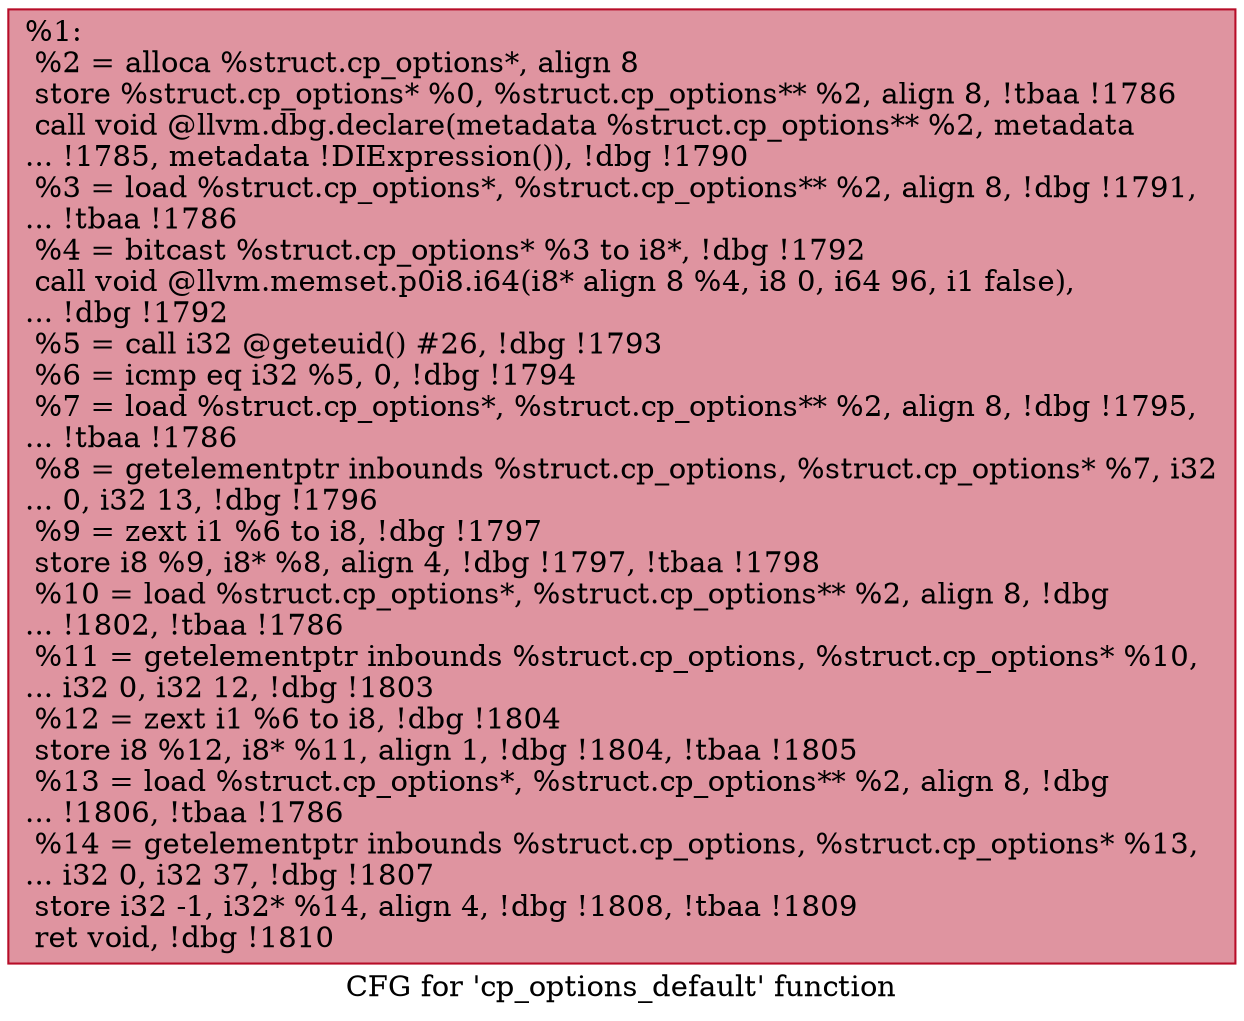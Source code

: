 digraph "CFG for 'cp_options_default' function" {
	label="CFG for 'cp_options_default' function";

	Node0x189f020 [shape=record,color="#b70d28ff", style=filled, fillcolor="#b70d2870",label="{%1:\l  %2 = alloca %struct.cp_options*, align 8\l  store %struct.cp_options* %0, %struct.cp_options** %2, align 8, !tbaa !1786\l  call void @llvm.dbg.declare(metadata %struct.cp_options** %2, metadata\l... !1785, metadata !DIExpression()), !dbg !1790\l  %3 = load %struct.cp_options*, %struct.cp_options** %2, align 8, !dbg !1791,\l... !tbaa !1786\l  %4 = bitcast %struct.cp_options* %3 to i8*, !dbg !1792\l  call void @llvm.memset.p0i8.i64(i8* align 8 %4, i8 0, i64 96, i1 false),\l... !dbg !1792\l  %5 = call i32 @geteuid() #26, !dbg !1793\l  %6 = icmp eq i32 %5, 0, !dbg !1794\l  %7 = load %struct.cp_options*, %struct.cp_options** %2, align 8, !dbg !1795,\l... !tbaa !1786\l  %8 = getelementptr inbounds %struct.cp_options, %struct.cp_options* %7, i32\l... 0, i32 13, !dbg !1796\l  %9 = zext i1 %6 to i8, !dbg !1797\l  store i8 %9, i8* %8, align 4, !dbg !1797, !tbaa !1798\l  %10 = load %struct.cp_options*, %struct.cp_options** %2, align 8, !dbg\l... !1802, !tbaa !1786\l  %11 = getelementptr inbounds %struct.cp_options, %struct.cp_options* %10,\l... i32 0, i32 12, !dbg !1803\l  %12 = zext i1 %6 to i8, !dbg !1804\l  store i8 %12, i8* %11, align 1, !dbg !1804, !tbaa !1805\l  %13 = load %struct.cp_options*, %struct.cp_options** %2, align 8, !dbg\l... !1806, !tbaa !1786\l  %14 = getelementptr inbounds %struct.cp_options, %struct.cp_options* %13,\l... i32 0, i32 37, !dbg !1807\l  store i32 -1, i32* %14, align 4, !dbg !1808, !tbaa !1809\l  ret void, !dbg !1810\l}"];
}
